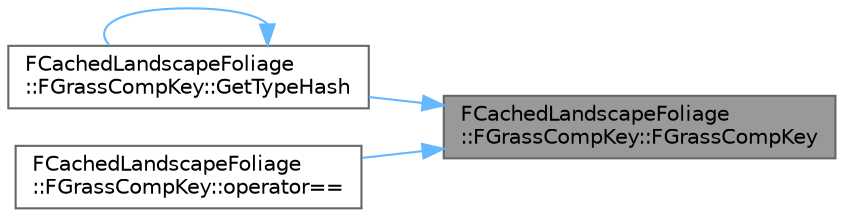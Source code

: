 digraph "FCachedLandscapeFoliage::FGrassCompKey::FGrassCompKey"
{
 // INTERACTIVE_SVG=YES
 // LATEX_PDF_SIZE
  bgcolor="transparent";
  edge [fontname=Helvetica,fontsize=10,labelfontname=Helvetica,labelfontsize=10];
  node [fontname=Helvetica,fontsize=10,shape=box,height=0.2,width=0.4];
  rankdir="RL";
  Node1 [id="Node000001",label="FCachedLandscapeFoliage\l::FGrassCompKey::FGrassCompKey",height=0.2,width=0.4,color="gray40", fillcolor="grey60", style="filled", fontcolor="black",tooltip=" "];
  Node1 -> Node2 [id="edge1_Node000001_Node000002",dir="back",color="steelblue1",style="solid",tooltip=" "];
  Node2 [id="Node000002",label="FCachedLandscapeFoliage\l::FGrassCompKey::GetTypeHash",height=0.2,width=0.4,color="grey40", fillcolor="white", style="filled",URL="$d7/df9/structFCachedLandscapeFoliage_1_1FGrassCompKey.html#a9561e3319b853dd6233d95ad56157bdf",tooltip=" "];
  Node2 -> Node2 [id="edge2_Node000002_Node000002",dir="back",color="steelblue1",style="solid",tooltip=" "];
  Node1 -> Node3 [id="edge3_Node000001_Node000003",dir="back",color="steelblue1",style="solid",tooltip=" "];
  Node3 [id="Node000003",label="FCachedLandscapeFoliage\l::FGrassCompKey::operator==",height=0.2,width=0.4,color="grey40", fillcolor="white", style="filled",URL="$d7/df9/structFCachedLandscapeFoliage_1_1FGrassCompKey.html#ab87eca736a033b83d945ddc0f312219f",tooltip=" "];
}
